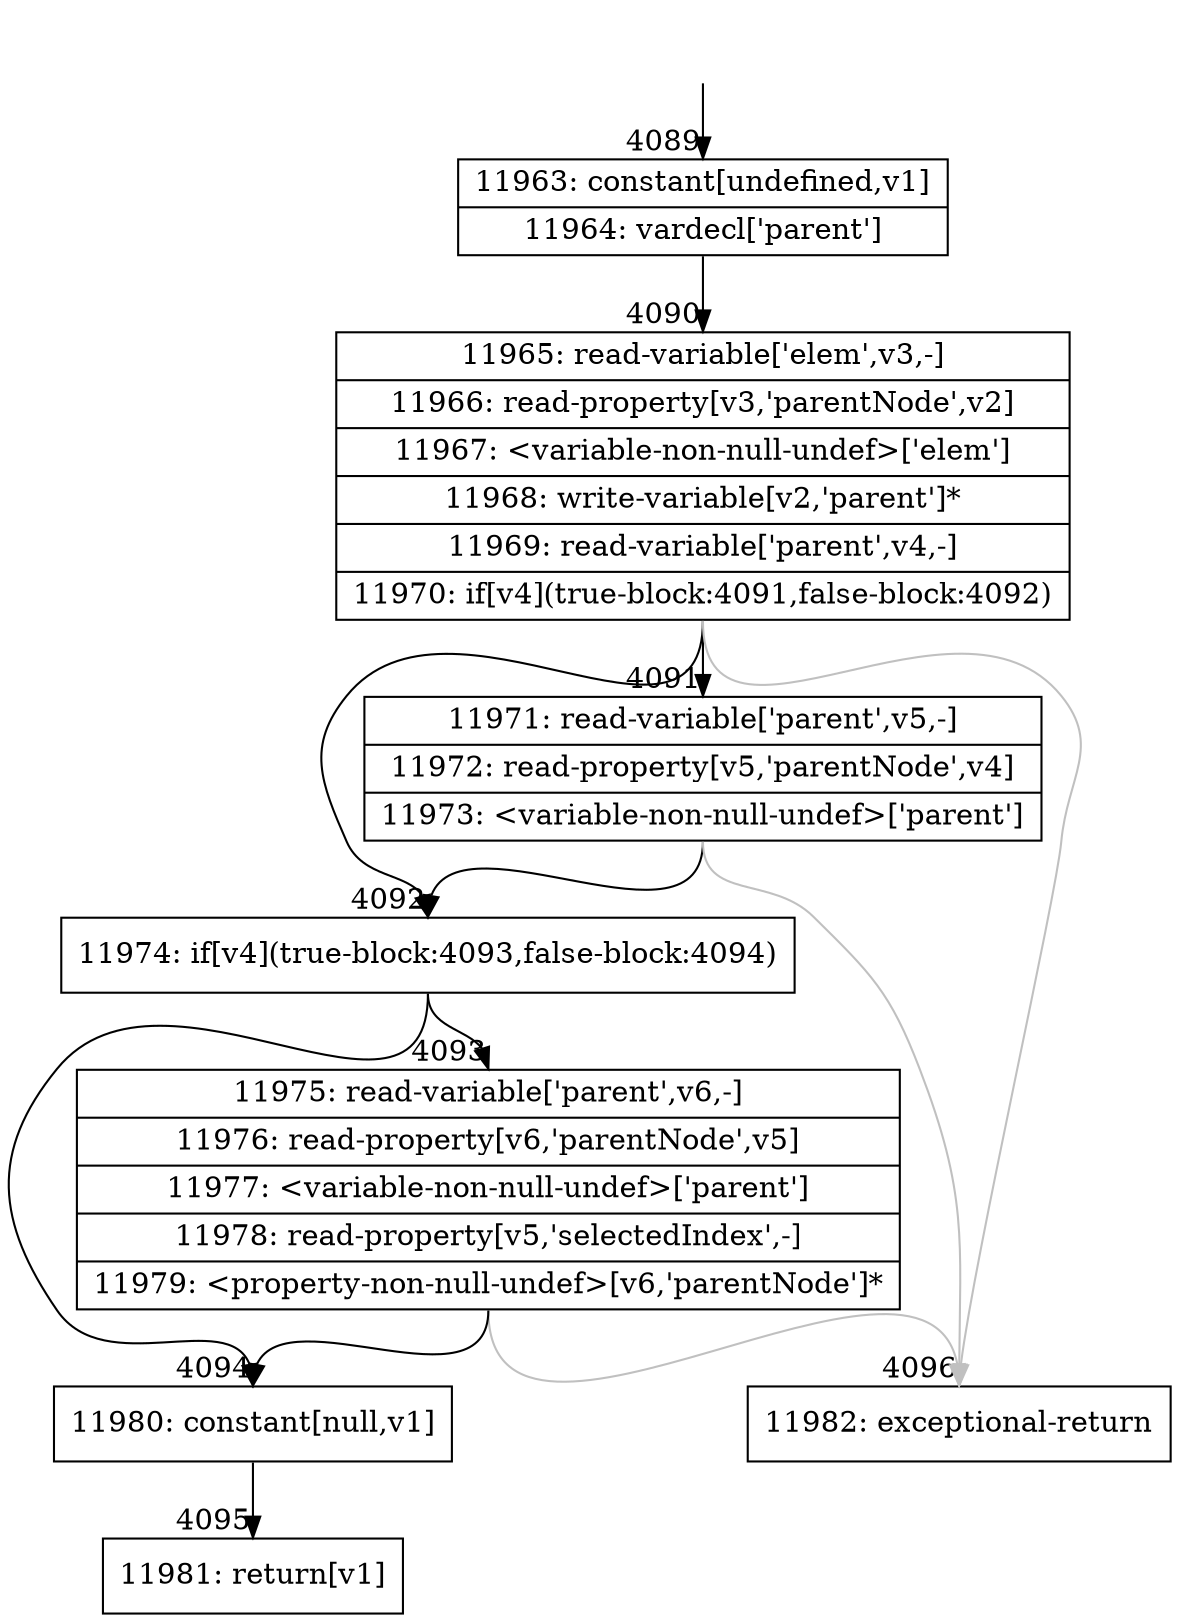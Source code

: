 digraph {
rankdir="TD"
BB_entry270[shape=none,label=""];
BB_entry270 -> BB4089 [tailport=s, headport=n, headlabel="    4089"]
BB4089 [shape=record label="{11963: constant[undefined,v1]|11964: vardecl['parent']}" ] 
BB4089 -> BB4090 [tailport=s, headport=n, headlabel="      4090"]
BB4090 [shape=record label="{11965: read-variable['elem',v3,-]|11966: read-property[v3,'parentNode',v2]|11967: \<variable-non-null-undef\>['elem']|11968: write-variable[v2,'parent']*|11969: read-variable['parent',v4,-]|11970: if[v4](true-block:4091,false-block:4092)}" ] 
BB4090 -> BB4092 [tailport=s, headport=n, headlabel="      4092"]
BB4090 -> BB4091 [tailport=s, headport=n, headlabel="      4091"]
BB4090 -> BB4096 [tailport=s, headport=n, color=gray, headlabel="      4096"]
BB4091 [shape=record label="{11971: read-variable['parent',v5,-]|11972: read-property[v5,'parentNode',v4]|11973: \<variable-non-null-undef\>['parent']}" ] 
BB4091 -> BB4092 [tailport=s, headport=n]
BB4091 -> BB4096 [tailport=s, headport=n, color=gray]
BB4092 [shape=record label="{11974: if[v4](true-block:4093,false-block:4094)}" ] 
BB4092 -> BB4093 [tailport=s, headport=n, headlabel="      4093"]
BB4092 -> BB4094 [tailport=s, headport=n, headlabel="      4094"]
BB4093 [shape=record label="{11975: read-variable['parent',v6,-]|11976: read-property[v6,'parentNode',v5]|11977: \<variable-non-null-undef\>['parent']|11978: read-property[v5,'selectedIndex',-]|11979: \<property-non-null-undef\>[v6,'parentNode']*}" ] 
BB4093 -> BB4094 [tailport=s, headport=n]
BB4093 -> BB4096 [tailport=s, headport=n, color=gray]
BB4094 [shape=record label="{11980: constant[null,v1]}" ] 
BB4094 -> BB4095 [tailport=s, headport=n, headlabel="      4095"]
BB4095 [shape=record label="{11981: return[v1]}" ] 
BB4096 [shape=record label="{11982: exceptional-return}" ] 
}

